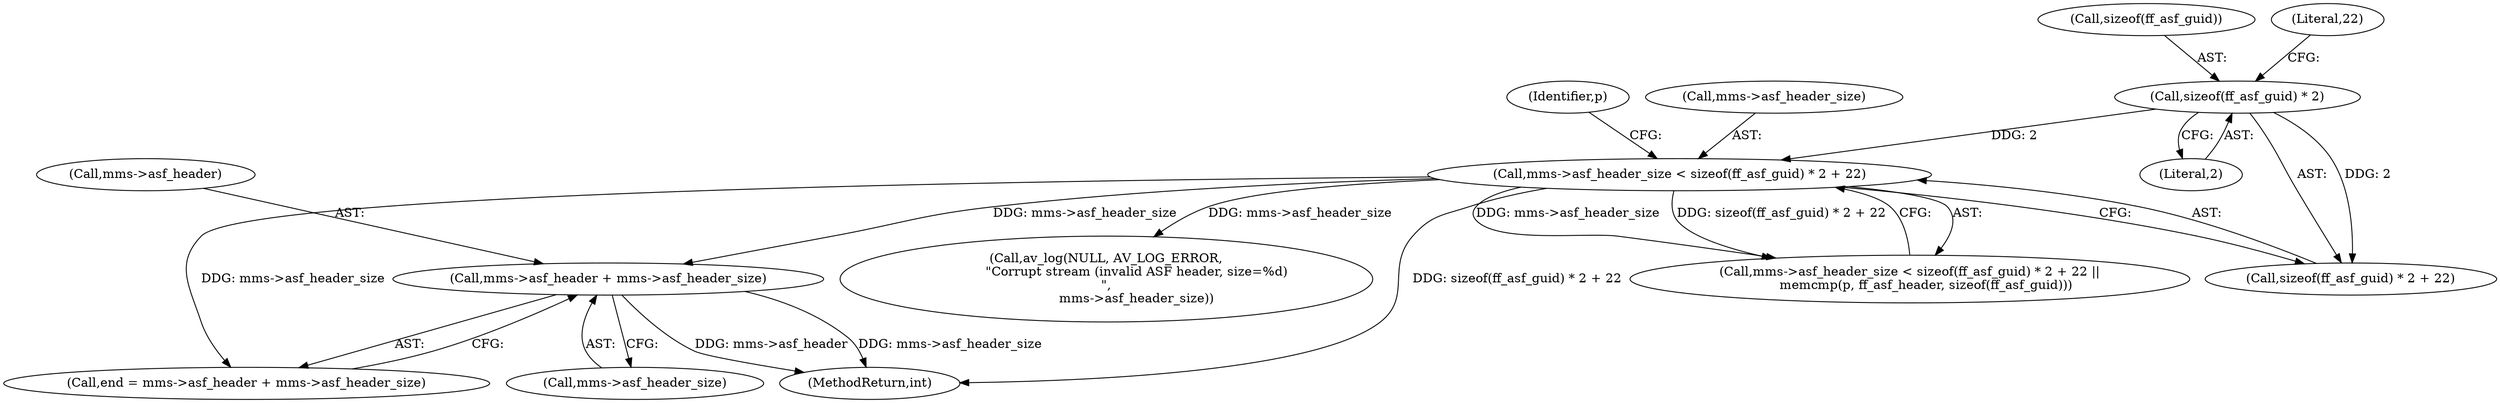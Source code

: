 digraph "0_FFmpeg_cced03dd667a5df6df8fd40d8de0bff477ee02e8@pointer" {
"1000152" [label="(Call,mms->asf_header + mms->asf_header_size)"];
"1000125" [label="(Call,mms->asf_header_size < sizeof(ff_asf_guid) * 2 + 22)"];
"1000130" [label="(Call,sizeof(ff_asf_guid) * 2)"];
"1000136" [label="(Identifier,p)"];
"1000156" [label="(Call,mms->asf_header_size)"];
"1000150" [label="(Call,end = mms->asf_header + mms->asf_header_size)"];
"1000152" [label="(Call,mms->asf_header + mms->asf_header_size)"];
"1000130" [label="(Call,sizeof(ff_asf_guid) * 2)"];
"1000131" [label="(Call,sizeof(ff_asf_guid))"];
"1000134" [label="(Literal,22)"];
"1000125" [label="(Call,mms->asf_header_size < sizeof(ff_asf_guid) * 2 + 22)"];
"1000124" [label="(Call,mms->asf_header_size < sizeof(ff_asf_guid) * 2 + 22 ||\n        memcmp(p, ff_asf_header, sizeof(ff_asf_guid)))"];
"1000524" [label="(MethodReturn,int)"];
"1000133" [label="(Literal,2)"];
"1000126" [label="(Call,mms->asf_header_size)"];
"1000141" [label="(Call,av_log(NULL, AV_LOG_ERROR,\n               \"Corrupt stream (invalid ASF header, size=%d)\n\",\n               mms->asf_header_size))"];
"1000153" [label="(Call,mms->asf_header)"];
"1000129" [label="(Call,sizeof(ff_asf_guid) * 2 + 22)"];
"1000152" -> "1000150"  [label="AST: "];
"1000152" -> "1000156"  [label="CFG: "];
"1000153" -> "1000152"  [label="AST: "];
"1000156" -> "1000152"  [label="AST: "];
"1000150" -> "1000152"  [label="CFG: "];
"1000152" -> "1000524"  [label="DDG: mms->asf_header"];
"1000152" -> "1000524"  [label="DDG: mms->asf_header_size"];
"1000125" -> "1000152"  [label="DDG: mms->asf_header_size"];
"1000125" -> "1000124"  [label="AST: "];
"1000125" -> "1000129"  [label="CFG: "];
"1000126" -> "1000125"  [label="AST: "];
"1000129" -> "1000125"  [label="AST: "];
"1000136" -> "1000125"  [label="CFG: "];
"1000124" -> "1000125"  [label="CFG: "];
"1000125" -> "1000524"  [label="DDG: sizeof(ff_asf_guid) * 2 + 22"];
"1000125" -> "1000124"  [label="DDG: mms->asf_header_size"];
"1000125" -> "1000124"  [label="DDG: sizeof(ff_asf_guid) * 2 + 22"];
"1000130" -> "1000125"  [label="DDG: 2"];
"1000125" -> "1000141"  [label="DDG: mms->asf_header_size"];
"1000125" -> "1000150"  [label="DDG: mms->asf_header_size"];
"1000130" -> "1000129"  [label="AST: "];
"1000130" -> "1000133"  [label="CFG: "];
"1000131" -> "1000130"  [label="AST: "];
"1000133" -> "1000130"  [label="AST: "];
"1000134" -> "1000130"  [label="CFG: "];
"1000130" -> "1000129"  [label="DDG: 2"];
}
